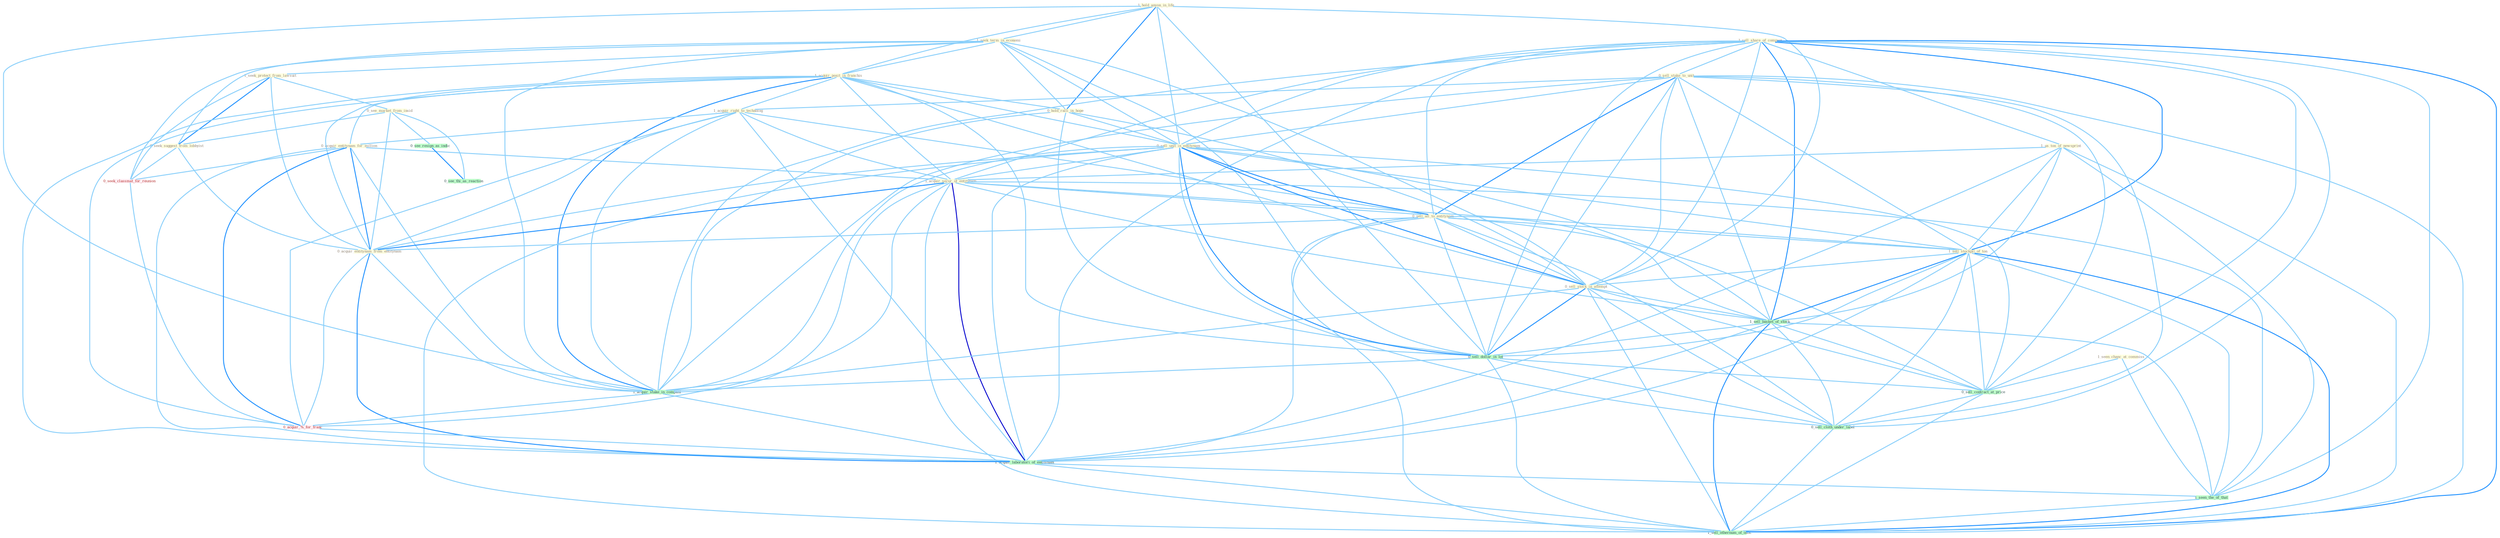 Graph G{ 
    node
    [shape=polygon,style=filled,width=.5,height=.06,color="#BDFCC9",fixedsize=true,fontsize=4,
    fontcolor="#2f4f4f"];
    {node
    [color="#ffffe0", fontcolor="#8b7d6b"] "1_hold_anyon_in_life " "1_sell_share_of_compani " "1_seek_term_in_economi " "1_seek_protect_from_lawsuit " "1_us_ton_of_newsprint " "0_sell_stake_to_unit " "1_acquir_posit_in_franchis " "0_see_market_from_insid " "1_acquir_right_to_technolog " "0_hold_ralli_in_hope " "0_sell_unit_in_entitynam " "0_acquir_entitynam_for_million " "1_acquir_secur_of_entitynam " "1_seen_chanc_at_commiss " "0_seek_suggest_from_lobbyist " "0_sell_all_to_entitynam " "1_sell_stockpil_of_ton " "0_acquir_entitynam_from_entitynam " "0_sell_stock_in_attempt "}
{node [color="#fff0f5", fontcolor="#b22222"] "0_seek_classmat_for_reunion " "0_acquir_%_for_franc "}
edge [color="#B0E2FF"];

	"1_hold_anyon_in_life " -- "1_seek_term_in_economi " [w="1", color="#87cefa" ];
	"1_hold_anyon_in_life " -- "1_acquir_posit_in_franchis " [w="1", color="#87cefa" ];
	"1_hold_anyon_in_life " -- "0_hold_ralli_in_hope " [w="2", color="#1e90ff" , len=0.8];
	"1_hold_anyon_in_life " -- "0_sell_unit_in_entitynam " [w="1", color="#87cefa" ];
	"1_hold_anyon_in_life " -- "0_sell_stock_in_attempt " [w="1", color="#87cefa" ];
	"1_hold_anyon_in_life " -- "0_sell_dollar_in_lot " [w="1", color="#87cefa" ];
	"1_hold_anyon_in_life " -- "1_acquir_stake_in_compani " [w="1", color="#87cefa" ];
	"1_sell_share_of_compani " -- "1_us_ton_of_newsprint " [w="1", color="#87cefa" ];
	"1_sell_share_of_compani " -- "0_sell_stake_to_unit " [w="1", color="#87cefa" ];
	"1_sell_share_of_compani " -- "0_sell_unit_in_entitynam " [w="1", color="#87cefa" ];
	"1_sell_share_of_compani " -- "1_acquir_secur_of_entitynam " [w="1", color="#87cefa" ];
	"1_sell_share_of_compani " -- "0_sell_all_to_entitynam " [w="1", color="#87cefa" ];
	"1_sell_share_of_compani " -- "1_sell_stockpil_of_ton " [w="2", color="#1e90ff" , len=0.8];
	"1_sell_share_of_compani " -- "0_sell_stock_in_attempt " [w="1", color="#87cefa" ];
	"1_sell_share_of_compani " -- "1_sell_basket_of_stock " [w="2", color="#1e90ff" , len=0.8];
	"1_sell_share_of_compani " -- "0_sell_dollar_in_lot " [w="1", color="#87cefa" ];
	"1_sell_share_of_compani " -- "1_acquir_stake_in_compani " [w="1", color="#87cefa" ];
	"1_sell_share_of_compani " -- "0_sell_contract_at_price " [w="1", color="#87cefa" ];
	"1_sell_share_of_compani " -- "1_acquir_laboratori_of_entitynam " [w="1", color="#87cefa" ];
	"1_sell_share_of_compani " -- "0_sell_cloth_under_label " [w="1", color="#87cefa" ];
	"1_sell_share_of_compani " -- "1_seen_the_of_that " [w="1", color="#87cefa" ];
	"1_sell_share_of_compani " -- "1_sell_othernum_of_offic " [w="2", color="#1e90ff" , len=0.8];
	"1_seek_term_in_economi " -- "1_seek_protect_from_lawsuit " [w="1", color="#87cefa" ];
	"1_seek_term_in_economi " -- "1_acquir_posit_in_franchis " [w="1", color="#87cefa" ];
	"1_seek_term_in_economi " -- "0_hold_ralli_in_hope " [w="1", color="#87cefa" ];
	"1_seek_term_in_economi " -- "0_sell_unit_in_entitynam " [w="1", color="#87cefa" ];
	"1_seek_term_in_economi " -- "0_seek_suggest_from_lobbyist " [w="1", color="#87cefa" ];
	"1_seek_term_in_economi " -- "0_sell_stock_in_attempt " [w="1", color="#87cefa" ];
	"1_seek_term_in_economi " -- "0_seek_classmat_for_reunion " [w="1", color="#87cefa" ];
	"1_seek_term_in_economi " -- "0_sell_dollar_in_lot " [w="1", color="#87cefa" ];
	"1_seek_term_in_economi " -- "1_acquir_stake_in_compani " [w="1", color="#87cefa" ];
	"1_seek_protect_from_lawsuit " -- "0_see_market_from_insid " [w="1", color="#87cefa" ];
	"1_seek_protect_from_lawsuit " -- "0_seek_suggest_from_lobbyist " [w="2", color="#1e90ff" , len=0.8];
	"1_seek_protect_from_lawsuit " -- "0_acquir_entitynam_from_entitynam " [w="1", color="#87cefa" ];
	"1_seek_protect_from_lawsuit " -- "0_seek_classmat_for_reunion " [w="1", color="#87cefa" ];
	"1_us_ton_of_newsprint " -- "1_acquir_secur_of_entitynam " [w="1", color="#87cefa" ];
	"1_us_ton_of_newsprint " -- "1_sell_stockpil_of_ton " [w="1", color="#87cefa" ];
	"1_us_ton_of_newsprint " -- "1_sell_basket_of_stock " [w="1", color="#87cefa" ];
	"1_us_ton_of_newsprint " -- "1_acquir_laboratori_of_entitynam " [w="1", color="#87cefa" ];
	"1_us_ton_of_newsprint " -- "1_seen_the_of_that " [w="1", color="#87cefa" ];
	"1_us_ton_of_newsprint " -- "1_sell_othernum_of_offic " [w="1", color="#87cefa" ];
	"0_sell_stake_to_unit " -- "1_acquir_right_to_technolog " [w="1", color="#87cefa" ];
	"0_sell_stake_to_unit " -- "0_sell_unit_in_entitynam " [w="1", color="#87cefa" ];
	"0_sell_stake_to_unit " -- "0_sell_all_to_entitynam " [w="2", color="#1e90ff" , len=0.8];
	"0_sell_stake_to_unit " -- "1_sell_stockpil_of_ton " [w="1", color="#87cefa" ];
	"0_sell_stake_to_unit " -- "0_sell_stock_in_attempt " [w="1", color="#87cefa" ];
	"0_sell_stake_to_unit " -- "1_sell_basket_of_stock " [w="1", color="#87cefa" ];
	"0_sell_stake_to_unit " -- "0_sell_dollar_in_lot " [w="1", color="#87cefa" ];
	"0_sell_stake_to_unit " -- "1_acquir_stake_in_compani " [w="1", color="#87cefa" ];
	"0_sell_stake_to_unit " -- "0_sell_contract_at_price " [w="1", color="#87cefa" ];
	"0_sell_stake_to_unit " -- "0_sell_cloth_under_label " [w="1", color="#87cefa" ];
	"0_sell_stake_to_unit " -- "1_sell_othernum_of_offic " [w="1", color="#87cefa" ];
	"1_acquir_posit_in_franchis " -- "1_acquir_right_to_technolog " [w="1", color="#87cefa" ];
	"1_acquir_posit_in_franchis " -- "0_hold_ralli_in_hope " [w="1", color="#87cefa" ];
	"1_acquir_posit_in_franchis " -- "0_sell_unit_in_entitynam " [w="1", color="#87cefa" ];
	"1_acquir_posit_in_franchis " -- "0_acquir_entitynam_for_million " [w="1", color="#87cefa" ];
	"1_acquir_posit_in_franchis " -- "1_acquir_secur_of_entitynam " [w="1", color="#87cefa" ];
	"1_acquir_posit_in_franchis " -- "0_acquir_entitynam_from_entitynam " [w="1", color="#87cefa" ];
	"1_acquir_posit_in_franchis " -- "0_sell_stock_in_attempt " [w="1", color="#87cefa" ];
	"1_acquir_posit_in_franchis " -- "0_sell_dollar_in_lot " [w="1", color="#87cefa" ];
	"1_acquir_posit_in_franchis " -- "1_acquir_stake_in_compani " [w="2", color="#1e90ff" , len=0.8];
	"1_acquir_posit_in_franchis " -- "0_acquir_%_for_franc " [w="1", color="#87cefa" ];
	"1_acquir_posit_in_franchis " -- "1_acquir_laboratori_of_entitynam " [w="1", color="#87cefa" ];
	"0_see_market_from_insid " -- "0_seek_suggest_from_lobbyist " [w="1", color="#87cefa" ];
	"0_see_market_from_insid " -- "0_acquir_entitynam_from_entitynam " [w="1", color="#87cefa" ];
	"0_see_market_from_insid " -- "0_see_resign_as_indic " [w="1", color="#87cefa" ];
	"0_see_market_from_insid " -- "0_see_thi_as_reaction " [w="1", color="#87cefa" ];
	"1_acquir_right_to_technolog " -- "0_acquir_entitynam_for_million " [w="1", color="#87cefa" ];
	"1_acquir_right_to_technolog " -- "1_acquir_secur_of_entitynam " [w="1", color="#87cefa" ];
	"1_acquir_right_to_technolog " -- "0_sell_all_to_entitynam " [w="1", color="#87cefa" ];
	"1_acquir_right_to_technolog " -- "0_acquir_entitynam_from_entitynam " [w="1", color="#87cefa" ];
	"1_acquir_right_to_technolog " -- "1_acquir_stake_in_compani " [w="1", color="#87cefa" ];
	"1_acquir_right_to_technolog " -- "0_acquir_%_for_franc " [w="1", color="#87cefa" ];
	"1_acquir_right_to_technolog " -- "1_acquir_laboratori_of_entitynam " [w="1", color="#87cefa" ];
	"0_hold_ralli_in_hope " -- "0_sell_unit_in_entitynam " [w="1", color="#87cefa" ];
	"0_hold_ralli_in_hope " -- "0_sell_stock_in_attempt " [w="1", color="#87cefa" ];
	"0_hold_ralli_in_hope " -- "0_sell_dollar_in_lot " [w="1", color="#87cefa" ];
	"0_hold_ralli_in_hope " -- "1_acquir_stake_in_compani " [w="1", color="#87cefa" ];
	"0_sell_unit_in_entitynam " -- "1_acquir_secur_of_entitynam " [w="1", color="#87cefa" ];
	"0_sell_unit_in_entitynam " -- "0_sell_all_to_entitynam " [w="2", color="#1e90ff" , len=0.8];
	"0_sell_unit_in_entitynam " -- "1_sell_stockpil_of_ton " [w="1", color="#87cefa" ];
	"0_sell_unit_in_entitynam " -- "0_acquir_entitynam_from_entitynam " [w="1", color="#87cefa" ];
	"0_sell_unit_in_entitynam " -- "0_sell_stock_in_attempt " [w="2", color="#1e90ff" , len=0.8];
	"0_sell_unit_in_entitynam " -- "1_sell_basket_of_stock " [w="1", color="#87cefa" ];
	"0_sell_unit_in_entitynam " -- "0_sell_dollar_in_lot " [w="2", color="#1e90ff" , len=0.8];
	"0_sell_unit_in_entitynam " -- "1_acquir_stake_in_compani " [w="1", color="#87cefa" ];
	"0_sell_unit_in_entitynam " -- "0_sell_contract_at_price " [w="1", color="#87cefa" ];
	"0_sell_unit_in_entitynam " -- "1_acquir_laboratori_of_entitynam " [w="1", color="#87cefa" ];
	"0_sell_unit_in_entitynam " -- "0_sell_cloth_under_label " [w="1", color="#87cefa" ];
	"0_sell_unit_in_entitynam " -- "1_sell_othernum_of_offic " [w="1", color="#87cefa" ];
	"0_acquir_entitynam_for_million " -- "1_acquir_secur_of_entitynam " [w="1", color="#87cefa" ];
	"0_acquir_entitynam_for_million " -- "0_acquir_entitynam_from_entitynam " [w="2", color="#1e90ff" , len=0.8];
	"0_acquir_entitynam_for_million " -- "0_seek_classmat_for_reunion " [w="1", color="#87cefa" ];
	"0_acquir_entitynam_for_million " -- "1_acquir_stake_in_compani " [w="1", color="#87cefa" ];
	"0_acquir_entitynam_for_million " -- "0_acquir_%_for_franc " [w="2", color="#1e90ff" , len=0.8];
	"0_acquir_entitynam_for_million " -- "1_acquir_laboratori_of_entitynam " [w="1", color="#87cefa" ];
	"1_acquir_secur_of_entitynam " -- "0_sell_all_to_entitynam " [w="1", color="#87cefa" ];
	"1_acquir_secur_of_entitynam " -- "1_sell_stockpil_of_ton " [w="1", color="#87cefa" ];
	"1_acquir_secur_of_entitynam " -- "0_acquir_entitynam_from_entitynam " [w="2", color="#1e90ff" , len=0.8];
	"1_acquir_secur_of_entitynam " -- "1_sell_basket_of_stock " [w="1", color="#87cefa" ];
	"1_acquir_secur_of_entitynam " -- "1_acquir_stake_in_compani " [w="1", color="#87cefa" ];
	"1_acquir_secur_of_entitynam " -- "0_acquir_%_for_franc " [w="1", color="#87cefa" ];
	"1_acquir_secur_of_entitynam " -- "1_acquir_laboratori_of_entitynam " [w="3", color="#0000cd" , len=0.6];
	"1_acquir_secur_of_entitynam " -- "1_seen_the_of_that " [w="1", color="#87cefa" ];
	"1_acquir_secur_of_entitynam " -- "1_sell_othernum_of_offic " [w="1", color="#87cefa" ];
	"1_seen_chanc_at_commiss " -- "0_sell_contract_at_price " [w="1", color="#87cefa" ];
	"1_seen_chanc_at_commiss " -- "1_seen_the_of_that " [w="1", color="#87cefa" ];
	"0_seek_suggest_from_lobbyist " -- "0_acquir_entitynam_from_entitynam " [w="1", color="#87cefa" ];
	"0_seek_suggest_from_lobbyist " -- "0_seek_classmat_for_reunion " [w="1", color="#87cefa" ];
	"0_sell_all_to_entitynam " -- "1_sell_stockpil_of_ton " [w="1", color="#87cefa" ];
	"0_sell_all_to_entitynam " -- "0_acquir_entitynam_from_entitynam " [w="1", color="#87cefa" ];
	"0_sell_all_to_entitynam " -- "0_sell_stock_in_attempt " [w="1", color="#87cefa" ];
	"0_sell_all_to_entitynam " -- "1_sell_basket_of_stock " [w="1", color="#87cefa" ];
	"0_sell_all_to_entitynam " -- "0_sell_dollar_in_lot " [w="1", color="#87cefa" ];
	"0_sell_all_to_entitynam " -- "0_sell_contract_at_price " [w="1", color="#87cefa" ];
	"0_sell_all_to_entitynam " -- "1_acquir_laboratori_of_entitynam " [w="1", color="#87cefa" ];
	"0_sell_all_to_entitynam " -- "0_sell_cloth_under_label " [w="1", color="#87cefa" ];
	"0_sell_all_to_entitynam " -- "1_sell_othernum_of_offic " [w="1", color="#87cefa" ];
	"1_sell_stockpil_of_ton " -- "0_sell_stock_in_attempt " [w="1", color="#87cefa" ];
	"1_sell_stockpil_of_ton " -- "1_sell_basket_of_stock " [w="2", color="#1e90ff" , len=0.8];
	"1_sell_stockpil_of_ton " -- "0_sell_dollar_in_lot " [w="1", color="#87cefa" ];
	"1_sell_stockpil_of_ton " -- "0_sell_contract_at_price " [w="1", color="#87cefa" ];
	"1_sell_stockpil_of_ton " -- "1_acquir_laboratori_of_entitynam " [w="1", color="#87cefa" ];
	"1_sell_stockpil_of_ton " -- "0_sell_cloth_under_label " [w="1", color="#87cefa" ];
	"1_sell_stockpil_of_ton " -- "1_seen_the_of_that " [w="1", color="#87cefa" ];
	"1_sell_stockpil_of_ton " -- "1_sell_othernum_of_offic " [w="2", color="#1e90ff" , len=0.8];
	"0_acquir_entitynam_from_entitynam " -- "1_acquir_stake_in_compani " [w="1", color="#87cefa" ];
	"0_acquir_entitynam_from_entitynam " -- "0_acquir_%_for_franc " [w="1", color="#87cefa" ];
	"0_acquir_entitynam_from_entitynam " -- "1_acquir_laboratori_of_entitynam " [w="2", color="#1e90ff" , len=0.8];
	"0_sell_stock_in_attempt " -- "1_sell_basket_of_stock " [w="1", color="#87cefa" ];
	"0_sell_stock_in_attempt " -- "0_sell_dollar_in_lot " [w="2", color="#1e90ff" , len=0.8];
	"0_sell_stock_in_attempt " -- "1_acquir_stake_in_compani " [w="1", color="#87cefa" ];
	"0_sell_stock_in_attempt " -- "0_sell_contract_at_price " [w="1", color="#87cefa" ];
	"0_sell_stock_in_attempt " -- "0_sell_cloth_under_label " [w="1", color="#87cefa" ];
	"0_sell_stock_in_attempt " -- "1_sell_othernum_of_offic " [w="1", color="#87cefa" ];
	"0_seek_classmat_for_reunion " -- "0_acquir_%_for_franc " [w="1", color="#87cefa" ];
	"1_sell_basket_of_stock " -- "0_sell_dollar_in_lot " [w="1", color="#87cefa" ];
	"1_sell_basket_of_stock " -- "0_sell_contract_at_price " [w="1", color="#87cefa" ];
	"1_sell_basket_of_stock " -- "1_acquir_laboratori_of_entitynam " [w="1", color="#87cefa" ];
	"1_sell_basket_of_stock " -- "0_sell_cloth_under_label " [w="1", color="#87cefa" ];
	"1_sell_basket_of_stock " -- "1_seen_the_of_that " [w="1", color="#87cefa" ];
	"1_sell_basket_of_stock " -- "1_sell_othernum_of_offic " [w="2", color="#1e90ff" , len=0.8];
	"0_sell_dollar_in_lot " -- "1_acquir_stake_in_compani " [w="1", color="#87cefa" ];
	"0_sell_dollar_in_lot " -- "0_sell_contract_at_price " [w="1", color="#87cefa" ];
	"0_sell_dollar_in_lot " -- "0_sell_cloth_under_label " [w="1", color="#87cefa" ];
	"0_sell_dollar_in_lot " -- "1_sell_othernum_of_offic " [w="1", color="#87cefa" ];
	"0_see_resign_as_indic " -- "0_see_thi_as_reaction " [w="2", color="#1e90ff" , len=0.8];
	"1_acquir_stake_in_compani " -- "0_acquir_%_for_franc " [w="1", color="#87cefa" ];
	"1_acquir_stake_in_compani " -- "1_acquir_laboratori_of_entitynam " [w="1", color="#87cefa" ];
	"0_acquir_%_for_franc " -- "1_acquir_laboratori_of_entitynam " [w="1", color="#87cefa" ];
	"0_sell_contract_at_price " -- "0_sell_cloth_under_label " [w="1", color="#87cefa" ];
	"0_sell_contract_at_price " -- "1_sell_othernum_of_offic " [w="1", color="#87cefa" ];
	"1_acquir_laboratori_of_entitynam " -- "1_seen_the_of_that " [w="1", color="#87cefa" ];
	"1_acquir_laboratori_of_entitynam " -- "1_sell_othernum_of_offic " [w="1", color="#87cefa" ];
	"0_sell_cloth_under_label " -- "1_sell_othernum_of_offic " [w="1", color="#87cefa" ];
	"1_seen_the_of_that " -- "1_sell_othernum_of_offic " [w="1", color="#87cefa" ];
}
